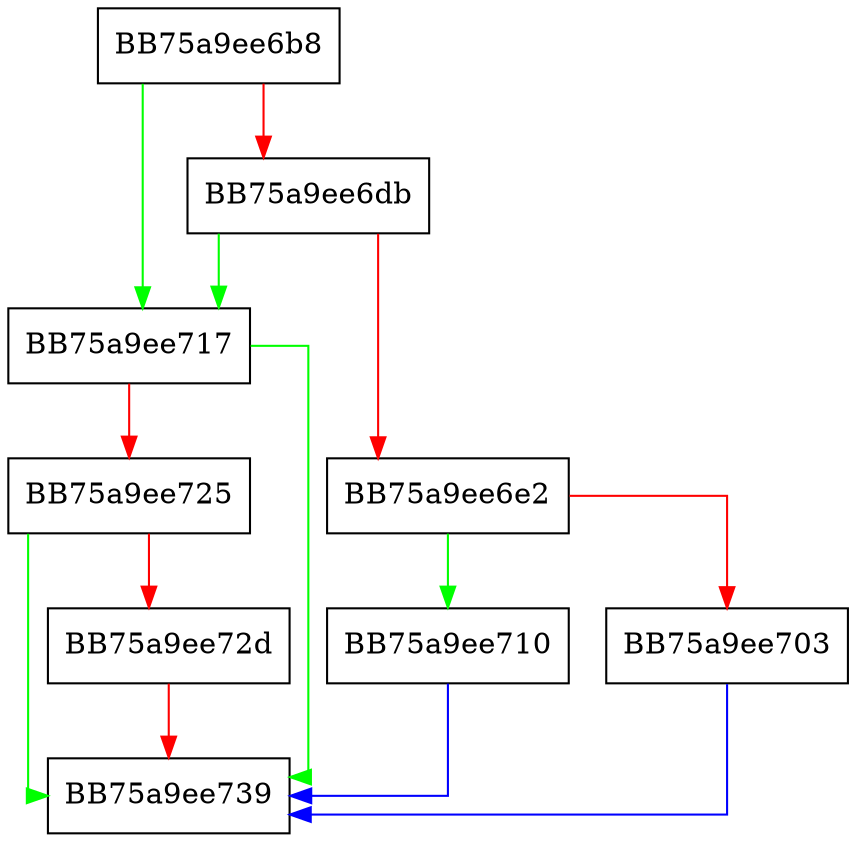 digraph _CopyExceptionObject {
  node [shape="box"];
  graph [splines=ortho];
  BB75a9ee6b8 -> BB75a9ee717 [color="green"];
  BB75a9ee6b8 -> BB75a9ee6db [color="red"];
  BB75a9ee6db -> BB75a9ee717 [color="green"];
  BB75a9ee6db -> BB75a9ee6e2 [color="red"];
  BB75a9ee6e2 -> BB75a9ee710 [color="green"];
  BB75a9ee6e2 -> BB75a9ee703 [color="red"];
  BB75a9ee703 -> BB75a9ee739 [color="blue"];
  BB75a9ee710 -> BB75a9ee739 [color="blue"];
  BB75a9ee717 -> BB75a9ee739 [color="green"];
  BB75a9ee717 -> BB75a9ee725 [color="red"];
  BB75a9ee725 -> BB75a9ee739 [color="green"];
  BB75a9ee725 -> BB75a9ee72d [color="red"];
  BB75a9ee72d -> BB75a9ee739 [color="red"];
}